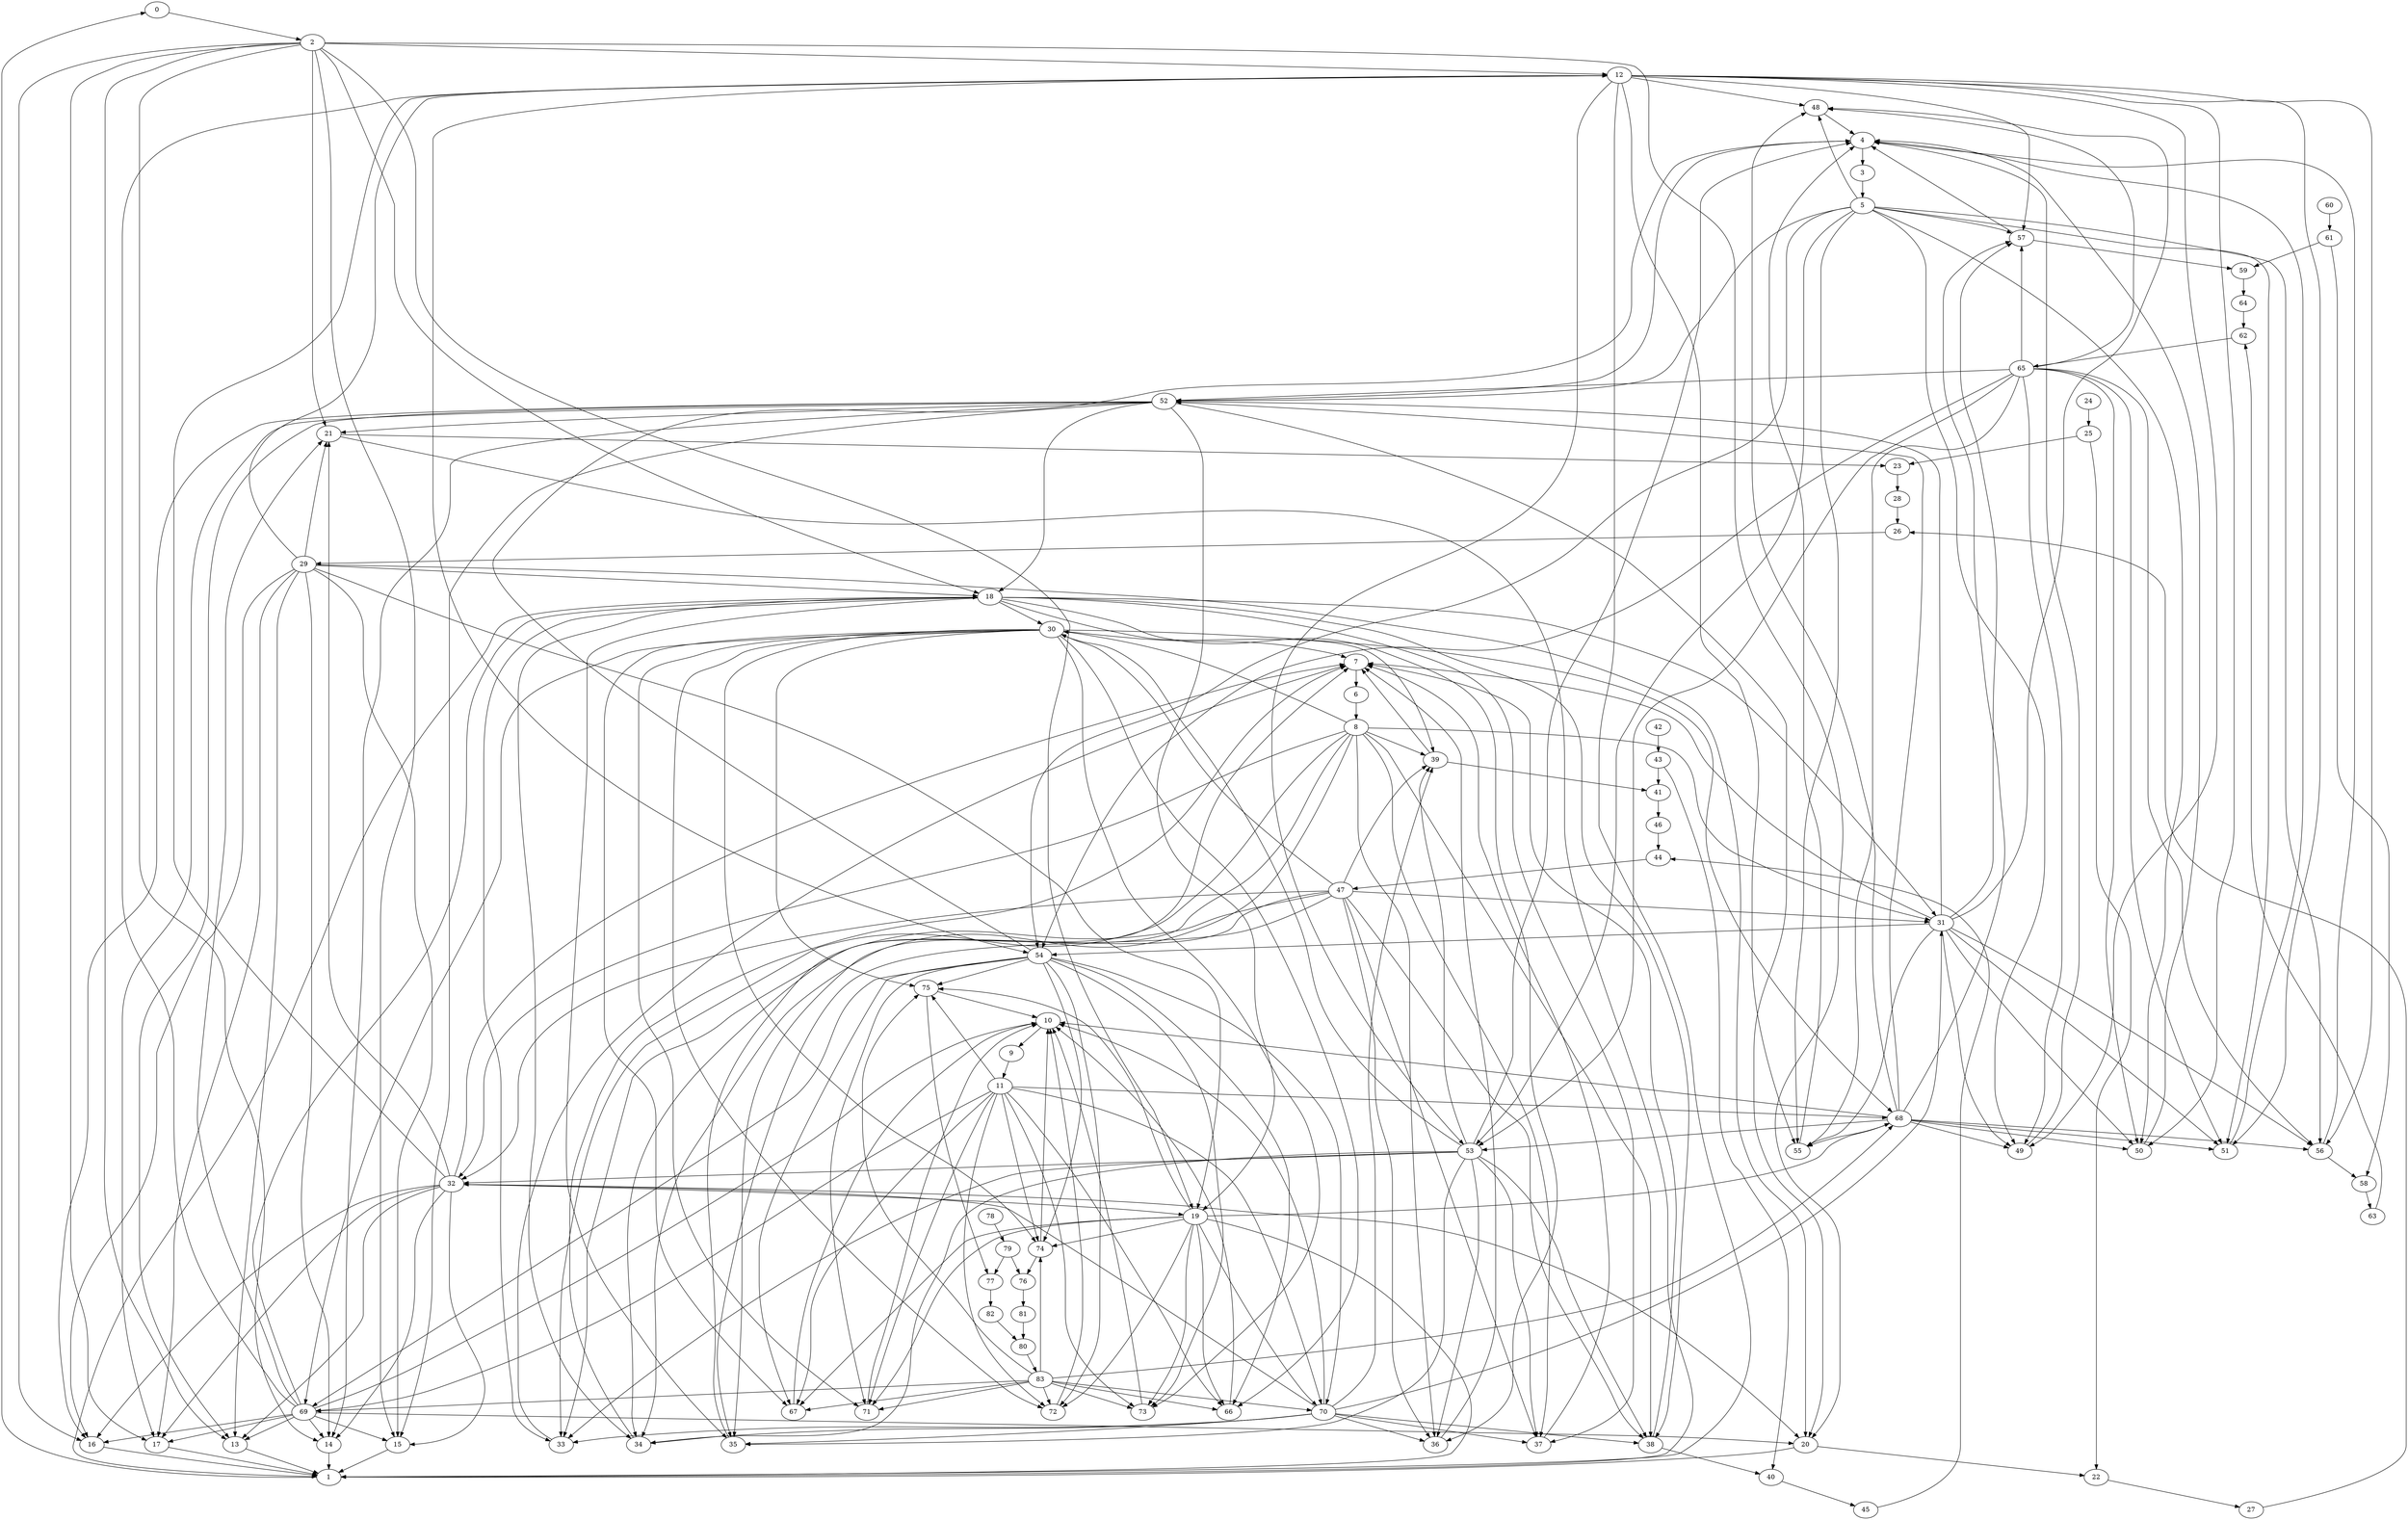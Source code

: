  /* Device model node and opcode types:= 
nodeType = {FuncCell, PinCell, RouteCell}; 
opcodeT = {MemPort, Mux, in, out, ALU, Constant}; 
*/
strict digraph  {
0 [G_ID=0, G_Name="LS.w32.c0.r0.memport", G_NodeType=FuncCell, G_opcode=MemPort];
1 [G_ID=1, G_Name="LS.w32.c0.r0.memport.inPinA", G_NodeType=PinCell, G_opcode=in];
2 [G_ID=2, G_Name="LS.w32.c0.r0.memport.outPinA", G_NodeType=PinCell, G_opcode=out];
3 [G_ID=3, G_Name="LS.w32.c0.r1.memport", G_NodeType=FuncCell, G_opcode=MemPort];
4 [G_ID=4, G_Name="LS.w32.c0.r1.memport.inPinA", G_NodeType=PinCell, G_opcode=in];
5 [G_ID=5, G_Name="LS.w32.c0.r1.memport.outPinA", G_NodeType=PinCell, G_opcode=out];
6 [G_ID=6, G_Name="LS.w32.c3.r0.memport", G_NodeType=FuncCell, G_opcode=MemPort];
7 [G_ID=7, G_Name="LS.w32.c3.r0.memport.inPinA", G_NodeType=PinCell, G_opcode=in];
8 [G_ID=8, G_Name="LS.w32.c3.r0.memport.outPinA", G_NodeType=PinCell, G_opcode=in];
9 [G_ID=9, G_Name="LS.w32.c3.r1.memport", G_NodeType=FuncCell, G_opcode=MemPort];
10 [G_ID=10, G_Name="LS.w32.c3.r1.memport.inPinA", G_NodeType=PinCell, G_opcode=in];
11 [G_ID=11, G_Name="LS.w32.c3.r1.memport.outPinA", G_NodeType=PinCell, G_opcode=in];
12 [G_ID=12, G_Name="pe.w32.c1.r0.crossbar_mux_0", G_NodeType=RouteCell, G_opcode=Mux];
13 [G_ID=13, G_Name="pe.w32.c1.r0.crossbar_mux_1", G_NodeType=RouteCell, G_opcode=Mux];
14 [G_ID=14, G_Name="pe.w32.c1.r0.crossbar_mux_2", G_NodeType=RouteCell, G_opcode=Mux];
15 [G_ID=15, G_Name="pe.w32.c1.r0.crossbar_mux_3", G_NodeType=RouteCell, G_opcode=Mux];
16 [G_ID=16, G_Name="pe.w32.c1.r0.crossbar_mux_4", G_NodeType=RouteCell, G_opcode=Mux];
17 [G_ID=17, G_Name="pe.w32.c1.r0.crossbar_mux_5", G_NodeType=RouteCell, G_opcode=Mux];
18 [G_ID=18, G_Name="pe.w32.c1.r0.crossbar_mux_6", G_NodeType=RouteCell, G_opcode=Mux];
19 [G_ID=19, G_Name="pe.w32.c1.r0.crossbar_mux_7", G_NodeType=RouteCell, G_opcode=Mux];
20 [G_ID=20, G_Name="pe.w32.c1.r0.crossbar_mux_8", G_NodeType=RouteCell, G_opcode=Mux];
21 [G_ID=21, G_Name="pe.w32.c1.r0.crossbar_mux_9", G_NodeType=RouteCell, G_opcode=Mux];
22 [G_ID=22, G_Name="pe.w32.c1.r0.mux_a", G_NodeType=RouteCell, G_opcode=Mux];
23 [G_ID=23, G_Name="pe.w32.c1.r0.mux_b", G_NodeType=RouteCell, G_opcode=Mux];
24 [G_ID=24, G_Name="pe.w32.c1.r0.const", G_NodeType=FuncCell, G_opcode=Constant];
25 [G_ID=25, G_Name="pe.w32.c1.r0.const.outPinA", G_NodeType=PinCell, G_opcode=in];
26 [G_ID=26, G_Name="pe.w32.c1.r0.alu", G_NodeType=FuncCell, G_opcode=ALU];
27 [G_ID=27, G_Name="pe.w32.c1.r0.alu.inPinA", G_NodeType=PinCell, G_opcode=in];
28 [G_ID=28, G_Name="pe.w32.c1.r0.alu.inPinB", G_NodeType=PinCell, G_opcode=in];
29 [G_ID=29, G_Name="pe.w32.c1.r0.alu.outPinA", G_NodeType=PinCell, G_opcode=out];
30 [G_ID=30, G_Name="pe.w32.c1.r1.crossbar_mux_0", G_NodeType=RouteCell, G_opcode=Mux];
31 [G_ID=31, G_Name="pe.w32.c1.r1.crossbar_mux_1", G_NodeType=RouteCell, G_opcode=Mux];
32 [G_ID=32, G_Name="pe.w32.c1.r1.crossbar_mux_2", G_NodeType=RouteCell, G_opcode=Mux];
33 [G_ID=33, G_Name="pe.w32.c1.r1.crossbar_mux_3", G_NodeType=RouteCell, G_opcode=Mux];
34 [G_ID=34, G_Name="pe.w32.c1.r1.crossbar_mux_4", G_NodeType=RouteCell, G_opcode=Mux];
35 [G_ID=35, G_Name="pe.w32.c1.r1.crossbar_mux_5", G_NodeType=RouteCell, G_opcode=Mux];
36 [G_ID=36, G_Name="pe.w32.c1.r1.crossbar_mux_6", G_NodeType=RouteCell, G_opcode=Mux];
37 [G_ID=37, G_Name="pe.w32.c1.r1.crossbar_mux_7", G_NodeType=RouteCell, G_opcode=Mux];
38 [G_ID=38, G_Name="pe.w32.c1.r1.crossbar_mux_8", G_NodeType=RouteCell, G_opcode=Mux];
39 [G_ID=39, G_Name="pe.w32.c1.r1.crossbar_mux_9", G_NodeType=RouteCell, G_opcode=Mux];
40 [G_ID=40, G_Name="pe.w32.c1.r1.mux_a", G_NodeType=RouteCell, G_opcode=Mux];
41 [G_ID=41, G_Name="pe.w32.c1.r1.mux_b", G_NodeType=RouteCell, G_opcode=Mux];
42 [G_ID=42, G_Name="pe.w32.c1.r1.const", G_NodeType=FuncCell, G_opcode=Constant];
43 [G_ID=43, G_Name="pe.w32.c1.r1.const.outPinA", G_NodeType=PinCell, G_opcode=in];
44 [G_ID=44, G_Name="pe.w32.c1.r1.alu", G_NodeType=FuncCell, G_opcode=ALU];
45 [G_ID=45, G_Name="pe.w32.c1.r1.alu.inPinA", G_NodeType=PinCell, G_opcode=in];
46 [G_ID=46, G_Name="pe.w32.c1.r1.alu.inPinB", G_NodeType=PinCell, G_opcode=in];
47 [G_ID=47, G_Name="pe.w32.c1.r1.alu.outPinA", G_NodeType=PinCell, G_opcode=out];
48 [G_ID=48, G_Name="pe.w32.c2.r0.crossbar_mux_0", G_NodeType=RouteCell, G_opcode=Mux];
49 [G_ID=49, G_Name="pe.w32.c2.r0.crossbar_mux_1", G_NodeType=RouteCell, G_opcode=Mux];
50 [G_ID=50, G_Name="pe.w32.c2.r0.crossbar_mux_2", G_NodeType=RouteCell, G_opcode=Mux];
51 [G_ID=51, G_Name="pe.w32.c2.r0.crossbar_mux_3", G_NodeType=RouteCell, G_opcode=Mux];
52 [G_ID=52, G_Name="pe.w32.c2.r0.crossbar_mux_4", G_NodeType=RouteCell, G_opcode=Mux];
53 [G_ID=53, G_Name="pe.w32.c2.r0.crossbar_mux_5", G_NodeType=RouteCell, G_opcode=Mux];
54 [G_ID=54, G_Name="pe.w32.c2.r0.crossbar_mux_6", G_NodeType=RouteCell, G_opcode=Mux];
55 [G_ID=55, G_Name="pe.w32.c2.r0.crossbar_mux_7", G_NodeType=RouteCell, G_opcode=Mux];
56 [G_ID=56, G_Name="pe.w32.c2.r0.crossbar_mux_8", G_NodeType=RouteCell, G_opcode=Mux];
57 [G_ID=57, G_Name="pe.w32.c2.r0.crossbar_mux_9", G_NodeType=RouteCell, G_opcode=Mux];
58 [G_ID=58, G_Name="pe.w32.c2.r0.mux_a", G_NodeType=RouteCell, G_opcode=Mux];
59 [G_ID=59, G_Name="pe.w32.c2.r0.mux_b", G_NodeType=RouteCell, G_opcode=Mux];
60 [G_ID=60, G_Name="pe.w32.c2.r0.const", G_NodeType=FuncCell, G_opcode=Constant];
61 [G_ID=61, G_Name="pe.w32.c2.r0.const.outPinA", G_NodeType=PinCell, G_opcode=in];
62 [G_ID=62, G_Name="pe.w32.c2.r0.alu", G_NodeType=FuncCell, G_opcode=ALU];
63 [G_ID=63, G_Name="pe.w32.c2.r0.alu.inPinA", G_NodeType=PinCell, G_opcode=in];
64 [G_ID=64, G_Name="pe.w32.c2.r0.alu.inPinB", G_NodeType=PinCell, G_opcode=in];
65 [G_ID=65, G_Name="pe.w32.c2.r0.alu.outPinA", G_NodeType=PinCell, G_opcode=out];
66 [G_ID=66, G_Name="pe.w32.c2.r1.crossbar_mux_0", G_NodeType=RouteCell, G_opcode=Mux];
67 [G_ID=67, G_Name="pe.w32.c2.r1.crossbar_mux_1", G_NodeType=RouteCell, G_opcode=Mux];
68 [G_ID=68, G_Name="pe.w32.c2.r1.crossbar_mux_2", G_NodeType=RouteCell, G_opcode=Mux];
69 [G_ID=69, G_Name="pe.w32.c2.r1.crossbar_mux_3", G_NodeType=RouteCell, G_opcode=Mux];
70 [G_ID=70, G_Name="pe.w32.c2.r1.crossbar_mux_4", G_NodeType=RouteCell, G_opcode=Mux];
71 [G_ID=71, G_Name="pe.w32.c2.r1.crossbar_mux_5", G_NodeType=RouteCell, G_opcode=Mux];
72 [G_ID=72, G_Name="pe.w32.c2.r1.crossbar_mux_6", G_NodeType=RouteCell, G_opcode=Mux];
73 [G_ID=73, G_Name="pe.w32.c2.r1.crossbar_mux_7", G_NodeType=RouteCell, G_opcode=Mux];
74 [G_ID=74, G_Name="pe.w32.c2.r1.crossbar_mux_8", G_NodeType=RouteCell, G_opcode=Mux];
75 [G_ID=75, G_Name="pe.w32.c2.r1.crossbar_mux_9", G_NodeType=RouteCell, G_opcode=Mux];
76 [G_ID=76, G_Name="pe.w32.c2.r1.mux_a", G_NodeType=RouteCell, G_opcode=Mux];
77 [G_ID=77, G_Name="pe.w32.c2.r1.mux_b", G_NodeType=RouteCell, G_opcode=Mux];
78 [G_ID=78, G_Name="pe.w32.c2.r1.const", G_NodeType=FuncCell, G_opcode=Constant];
79 [G_ID=79, G_Name="pe.w32.c2.r1.const.outPinA", G_NodeType=PinCell, G_opcode=in];
81 [G_ID=81, G_Name="pe.w32.c2.r1.alu.inPinA", G_NodeType=PinCell, G_opcode=in];
82 [G_ID=82, G_Name="pe.w32.c2.r1.alu.inPinB", G_NodeType=PinCell, G_opcode=in];
80 [G_ID=80, G_Name="pe.w32.c2.r1.alu", G_NodeType=FuncCell, G_opcode=ALU];
83 [G_ID=83, G_Name="pe.w32.c2.r1.alu.outPinA", G_NodeType=PinCell, G_opcode=out];
0 -> 2;
1 -> 0;
2 -> 12;
2 -> 13;
2 -> 15;
2 -> 16;
2 -> 17;
2 -> 18;
2 -> 19;
2 -> 20;
2 -> 21;
2 -> 14;
3 -> 5;
4 -> 3;
5 -> 48;
5 -> 49;
5 -> 51;
5 -> 52;
5 -> 53;
5 -> 54;
5 -> 55;
5 -> 56;
5 -> 57;
5 -> 50;
6 -> 8;
7 -> 6;
8 -> 30;
8 -> 31;
8 -> 32;
8 -> 33;
8 -> 34;
8 -> 35;
8 -> 37;
8 -> 38;
8 -> 39;
8 -> 36;
9 -> 11;
10 -> 9;
11 -> 66;
11 -> 67;
11 -> 68;
11 -> 69;
11 -> 70;
11 -> 71;
11 -> 73;
11 -> 74;
11 -> 75;
11 -> 72;
12 -> 1;
12 -> 48;
12 -> 49;
12 -> 50;
12 -> 51;
12 -> 53;
12 -> 54;
12 -> 55;
12 -> 56;
12 -> 57;
13 -> 1;
14 -> 1;
15 -> 1;
16 -> 1;
17 -> 1;
18 -> 1;
18 -> 30;
18 -> 31;
18 -> 33;
18 -> 34;
18 -> 35;
18 -> 36;
18 -> 37;
18 -> 38;
18 -> 39;
19 -> 1;
19 -> 66;
19 -> 67;
19 -> 68;
19 -> 70;
19 -> 71;
19 -> 72;
19 -> 73;
19 -> 74;
19 -> 75;
20 -> 1;
20 -> 22;
21 -> 1;
21 -> 23;
22 -> 27;
23 -> 28;
24 -> 25;
25 -> 22;
25 -> 23;
26 -> 29;
27 -> 26;
28 -> 26;
29 -> 12;
29 -> 13;
29 -> 14;
29 -> 15;
29 -> 16;
29 -> 17;
29 -> 18;
29 -> 19;
29 -> 20;
29 -> 21;
30 -> 7;
30 -> 66;
30 -> 67;
30 -> 68;
30 -> 69;
30 -> 71;
30 -> 72;
30 -> 73;
30 -> 74;
30 -> 75;
31 -> 7;
31 -> 48;
31 -> 49;
31 -> 50;
31 -> 51;
31 -> 52;
31 -> 54;
31 -> 55;
31 -> 56;
31 -> 57;
32 -> 7;
32 -> 12;
32 -> 13;
32 -> 14;
32 -> 15;
32 -> 16;
32 -> 17;
32 -> 19;
32 -> 20;
32 -> 21;
33 -> 7;
34 -> 7;
35 -> 7;
36 -> 7;
37 -> 7;
38 -> 7;
38 -> 40;
39 -> 7;
39 -> 41;
40 -> 45;
41 -> 46;
42 -> 43;
43 -> 40;
43 -> 41;
44 -> 47;
45 -> 44;
46 -> 44;
47 -> 30;
47 -> 31;
47 -> 32;
47 -> 33;
47 -> 34;
47 -> 35;
47 -> 36;
47 -> 37;
47 -> 38;
47 -> 39;
48 -> 4;
49 -> 4;
50 -> 4;
51 -> 4;
52 -> 4;
52 -> 13;
52 -> 14;
52 -> 15;
52 -> 16;
52 -> 17;
52 -> 18;
52 -> 19;
52 -> 20;
52 -> 21;
53 -> 4;
53 -> 30;
53 -> 32;
53 -> 33;
53 -> 34;
53 -> 35;
53 -> 36;
53 -> 37;
53 -> 38;
53 -> 39;
54 -> 4;
54 -> 66;
54 -> 67;
54 -> 69;
54 -> 70;
54 -> 71;
54 -> 72;
54 -> 73;
54 -> 74;
54 -> 75;
55 -> 4;
56 -> 4;
56 -> 58;
57 -> 4;
57 -> 59;
58 -> 63;
59 -> 64;
60 -> 61;
61 -> 58;
61 -> 59;
62 -> 65;
63 -> 62;
64 -> 62;
65 -> 48;
65 -> 49;
65 -> 50;
65 -> 51;
65 -> 52;
65 -> 53;
65 -> 54;
65 -> 55;
65 -> 56;
65 -> 57;
66 -> 10;
67 -> 10;
68 -> 10;
68 -> 48;
68 -> 49;
68 -> 50;
68 -> 51;
68 -> 52;
68 -> 53;
68 -> 55;
68 -> 56;
68 -> 57;
69 -> 10;
69 -> 12;
69 -> 13;
69 -> 14;
69 -> 15;
69 -> 16;
69 -> 17;
69 -> 18;
69 -> 20;
69 -> 21;
70 -> 10;
70 -> 31;
70 -> 32;
70 -> 33;
70 -> 34;
70 -> 35;
70 -> 36;
70 -> 37;
70 -> 38;
70 -> 39;
71 -> 10;
72 -> 10;
73 -> 10;
74 -> 10;
74 -> 76;
75 -> 10;
75 -> 77;
76 -> 81;
77 -> 82;
78 -> 79;
79 -> 76;
79 -> 77;
81 -> 80;
82 -> 80;
80 -> 83;
83 -> 66;
83 -> 67;
83 -> 68;
83 -> 69;
83 -> 70;
83 -> 71;
83 -> 72;
83 -> 73;
83 -> 74;
83 -> 75;
}
